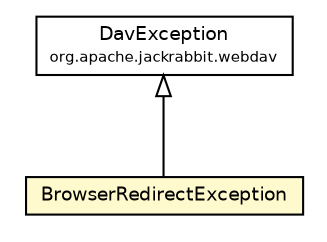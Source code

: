 #!/usr/local/bin/dot
#
# Class diagram 
# Generated by UmlGraph version 4.6 (http://www.spinellis.gr/sw/umlgraph)
#

digraph G {
	edge [fontname="Helvetica",fontsize=10,labelfontname="Helvetica",labelfontsize=10];
	node [fontname="Helvetica",fontsize=10,shape=plaintext];
	// org.apache.maven.archiva.webdav.BrowserRedirectException
	c155925 [label=<<table border="0" cellborder="1" cellspacing="0" cellpadding="2" port="p" bgcolor="lemonChiffon" href="./BrowserRedirectException.html">
		<tr><td><table border="0" cellspacing="0" cellpadding="1">
			<tr><td> BrowserRedirectException </td></tr>
		</table></td></tr>
		</table>>, fontname="Helvetica", fontcolor="black", fontsize=9.0];
	//org.apache.maven.archiva.webdav.BrowserRedirectException extends org.apache.jackrabbit.webdav.DavException
	c155957:p -> c155925:p [dir=back,arrowtail=empty];
	// org.apache.jackrabbit.webdav.DavException
	c155957 [label=<<table border="0" cellborder="1" cellspacing="0" cellpadding="2" port="p" href="http://java.sun.com/j2se/1.4.2/docs/api/org/apache/jackrabbit/webdav/DavException.html">
		<tr><td><table border="0" cellspacing="0" cellpadding="1">
			<tr><td> DavException </td></tr>
			<tr><td><font point-size="7.0"> org.apache.jackrabbit.webdav </font></td></tr>
		</table></td></tr>
		</table>>, fontname="Helvetica", fontcolor="black", fontsize=9.0];
}

